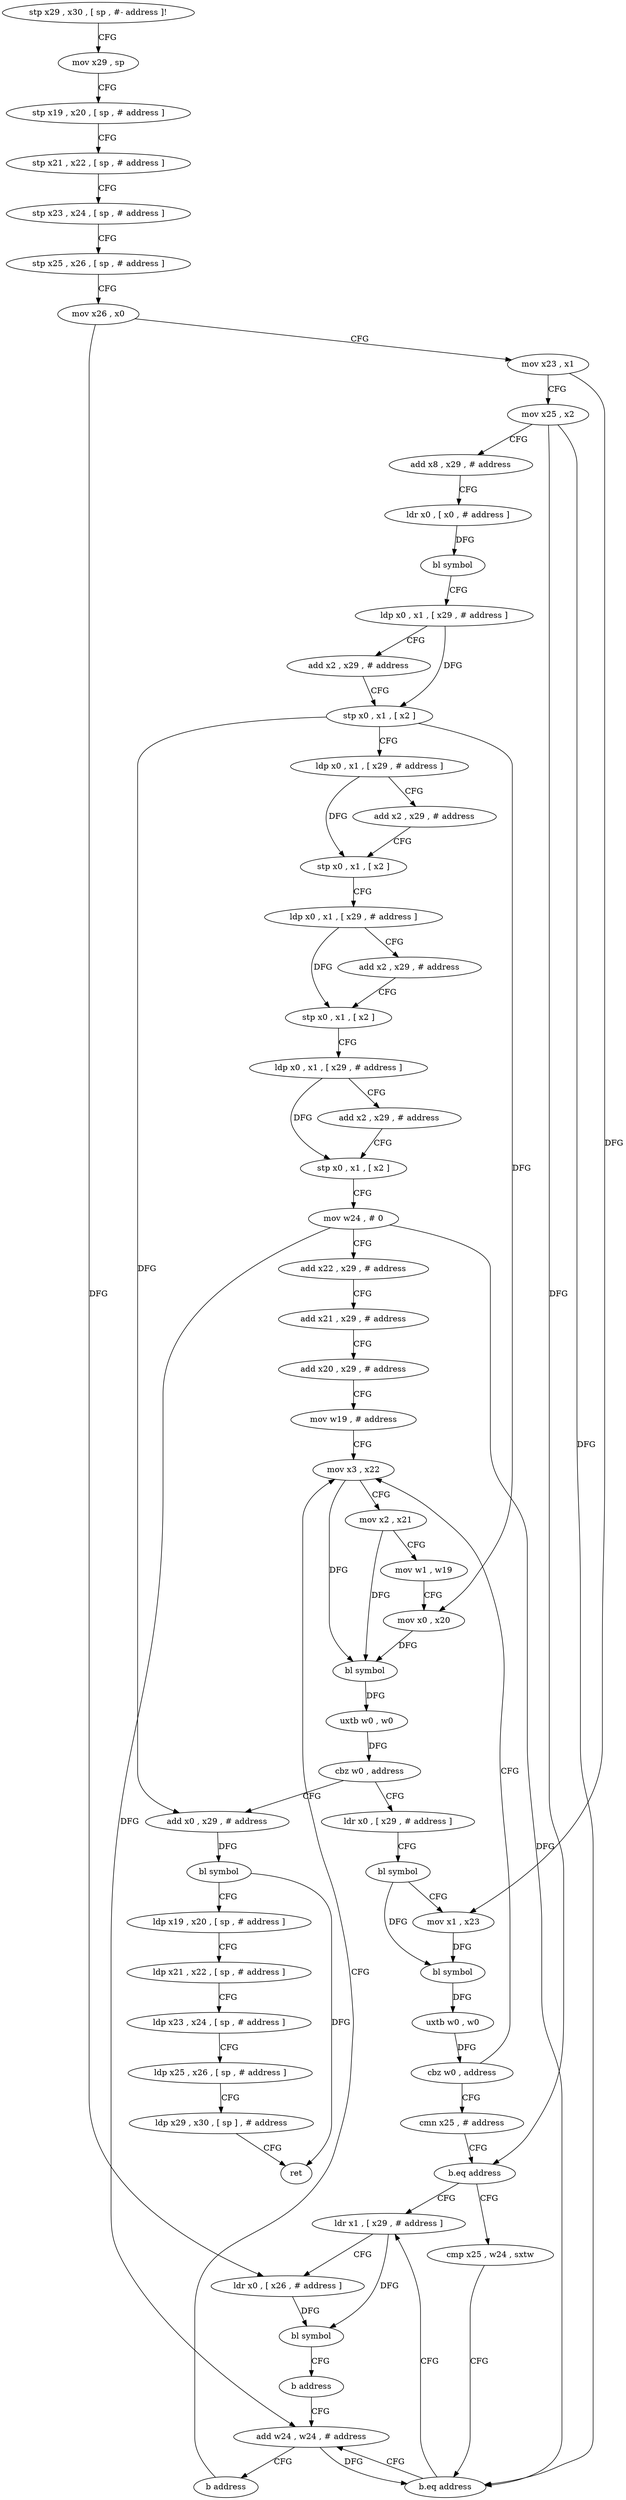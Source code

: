 digraph "func" {
"86484" [label = "stp x29 , x30 , [ sp , #- address ]!" ]
"86488" [label = "mov x29 , sp" ]
"86492" [label = "stp x19 , x20 , [ sp , # address ]" ]
"86496" [label = "stp x21 , x22 , [ sp , # address ]" ]
"86500" [label = "stp x23 , x24 , [ sp , # address ]" ]
"86504" [label = "stp x25 , x26 , [ sp , # address ]" ]
"86508" [label = "mov x26 , x0" ]
"86512" [label = "mov x23 , x1" ]
"86516" [label = "mov x25 , x2" ]
"86520" [label = "add x8 , x29 , # address" ]
"86524" [label = "ldr x0 , [ x0 , # address ]" ]
"86528" [label = "bl symbol" ]
"86532" [label = "ldp x0 , x1 , [ x29 , # address ]" ]
"86536" [label = "add x2 , x29 , # address" ]
"86540" [label = "stp x0 , x1 , [ x2 ]" ]
"86544" [label = "ldp x0 , x1 , [ x29 , # address ]" ]
"86548" [label = "add x2 , x29 , # address" ]
"86552" [label = "stp x0 , x1 , [ x2 ]" ]
"86556" [label = "ldp x0 , x1 , [ x29 , # address ]" ]
"86560" [label = "add x2 , x29 , # address" ]
"86564" [label = "stp x0 , x1 , [ x2 ]" ]
"86568" [label = "ldp x0 , x1 , [ x29 , # address ]" ]
"86572" [label = "add x2 , x29 , # address" ]
"86576" [label = "stp x0 , x1 , [ x2 ]" ]
"86580" [label = "mov w24 , # 0" ]
"86584" [label = "add x22 , x29 , # address" ]
"86588" [label = "add x21 , x29 , # address" ]
"86592" [label = "add x20 , x29 , # address" ]
"86596" [label = "mov w19 , # address" ]
"86600" [label = "mov x3 , x22" ]
"86692" [label = "add x0 , x29 , # address" ]
"86696" [label = "bl symbol" ]
"86700" [label = "ldp x19 , x20 , [ sp , # address ]" ]
"86704" [label = "ldp x21 , x22 , [ sp , # address ]" ]
"86708" [label = "ldp x23 , x24 , [ sp , # address ]" ]
"86712" [label = "ldp x25 , x26 , [ sp , # address ]" ]
"86716" [label = "ldp x29 , x30 , [ sp ] , # address" ]
"86720" [label = "ret" ]
"86628" [label = "ldr x0 , [ x29 , # address ]" ]
"86632" [label = "bl symbol" ]
"86636" [label = "mov x1 , x23" ]
"86640" [label = "bl symbol" ]
"86644" [label = "uxtb w0 , w0" ]
"86648" [label = "cbz w0 , address" ]
"86652" [label = "cmn x25 , # address" ]
"86604" [label = "mov x2 , x21" ]
"86608" [label = "mov w1 , w19" ]
"86612" [label = "mov x0 , x20" ]
"86616" [label = "bl symbol" ]
"86620" [label = "uxtb w0 , w0" ]
"86624" [label = "cbz w0 , address" ]
"86656" [label = "b.eq address" ]
"86676" [label = "ldr x1 , [ x29 , # address ]" ]
"86660" [label = "cmp x25 , w24 , sxtw" ]
"86680" [label = "ldr x0 , [ x26 , # address ]" ]
"86684" [label = "bl symbol" ]
"86688" [label = "b address" ]
"86668" [label = "add w24 , w24 , # address" ]
"86664" [label = "b.eq address" ]
"86672" [label = "b address" ]
"86484" -> "86488" [ label = "CFG" ]
"86488" -> "86492" [ label = "CFG" ]
"86492" -> "86496" [ label = "CFG" ]
"86496" -> "86500" [ label = "CFG" ]
"86500" -> "86504" [ label = "CFG" ]
"86504" -> "86508" [ label = "CFG" ]
"86508" -> "86512" [ label = "CFG" ]
"86508" -> "86680" [ label = "DFG" ]
"86512" -> "86516" [ label = "CFG" ]
"86512" -> "86636" [ label = "DFG" ]
"86516" -> "86520" [ label = "CFG" ]
"86516" -> "86656" [ label = "DFG" ]
"86516" -> "86664" [ label = "DFG" ]
"86520" -> "86524" [ label = "CFG" ]
"86524" -> "86528" [ label = "DFG" ]
"86528" -> "86532" [ label = "CFG" ]
"86532" -> "86536" [ label = "CFG" ]
"86532" -> "86540" [ label = "DFG" ]
"86536" -> "86540" [ label = "CFG" ]
"86540" -> "86544" [ label = "CFG" ]
"86540" -> "86612" [ label = "DFG" ]
"86540" -> "86692" [ label = "DFG" ]
"86544" -> "86548" [ label = "CFG" ]
"86544" -> "86552" [ label = "DFG" ]
"86548" -> "86552" [ label = "CFG" ]
"86552" -> "86556" [ label = "CFG" ]
"86556" -> "86560" [ label = "CFG" ]
"86556" -> "86564" [ label = "DFG" ]
"86560" -> "86564" [ label = "CFG" ]
"86564" -> "86568" [ label = "CFG" ]
"86568" -> "86572" [ label = "CFG" ]
"86568" -> "86576" [ label = "DFG" ]
"86572" -> "86576" [ label = "CFG" ]
"86576" -> "86580" [ label = "CFG" ]
"86580" -> "86584" [ label = "CFG" ]
"86580" -> "86664" [ label = "DFG" ]
"86580" -> "86668" [ label = "DFG" ]
"86584" -> "86588" [ label = "CFG" ]
"86588" -> "86592" [ label = "CFG" ]
"86592" -> "86596" [ label = "CFG" ]
"86596" -> "86600" [ label = "CFG" ]
"86600" -> "86604" [ label = "CFG" ]
"86600" -> "86616" [ label = "DFG" ]
"86692" -> "86696" [ label = "DFG" ]
"86696" -> "86700" [ label = "CFG" ]
"86696" -> "86720" [ label = "DFG" ]
"86700" -> "86704" [ label = "CFG" ]
"86704" -> "86708" [ label = "CFG" ]
"86708" -> "86712" [ label = "CFG" ]
"86712" -> "86716" [ label = "CFG" ]
"86716" -> "86720" [ label = "CFG" ]
"86628" -> "86632" [ label = "CFG" ]
"86632" -> "86636" [ label = "CFG" ]
"86632" -> "86640" [ label = "DFG" ]
"86636" -> "86640" [ label = "DFG" ]
"86640" -> "86644" [ label = "DFG" ]
"86644" -> "86648" [ label = "DFG" ]
"86648" -> "86600" [ label = "CFG" ]
"86648" -> "86652" [ label = "CFG" ]
"86652" -> "86656" [ label = "CFG" ]
"86604" -> "86608" [ label = "CFG" ]
"86604" -> "86616" [ label = "DFG" ]
"86608" -> "86612" [ label = "CFG" ]
"86612" -> "86616" [ label = "DFG" ]
"86616" -> "86620" [ label = "DFG" ]
"86620" -> "86624" [ label = "DFG" ]
"86624" -> "86692" [ label = "CFG" ]
"86624" -> "86628" [ label = "CFG" ]
"86656" -> "86676" [ label = "CFG" ]
"86656" -> "86660" [ label = "CFG" ]
"86676" -> "86680" [ label = "CFG" ]
"86676" -> "86684" [ label = "DFG" ]
"86660" -> "86664" [ label = "CFG" ]
"86680" -> "86684" [ label = "DFG" ]
"86684" -> "86688" [ label = "CFG" ]
"86688" -> "86668" [ label = "CFG" ]
"86668" -> "86672" [ label = "CFG" ]
"86668" -> "86664" [ label = "DFG" ]
"86664" -> "86676" [ label = "CFG" ]
"86664" -> "86668" [ label = "CFG" ]
"86672" -> "86600" [ label = "CFG" ]
}

